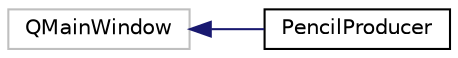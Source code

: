 digraph "Graphical Class Hierarchy"
{
 // LATEX_PDF_SIZE
  edge [fontname="Helvetica",fontsize="10",labelfontname="Helvetica",labelfontsize="10"];
  node [fontname="Helvetica",fontsize="10",shape=record];
  rankdir="LR";
  Node4 [label="QMainWindow",height=0.2,width=0.4,color="grey75", fillcolor="white", style="filled",tooltip=" "];
  Node4 -> Node0 [dir="back",color="midnightblue",fontsize="10",style="solid",fontname="Helvetica"];
  Node0 [label="PencilProducer",height=0.2,width=0.4,color="black", fillcolor="white", style="filled",URL="$classPencilProducer.html",tooltip="Class to implement the Pencil Producer game @detail In this class we will define the constructor/desc..."];
}
